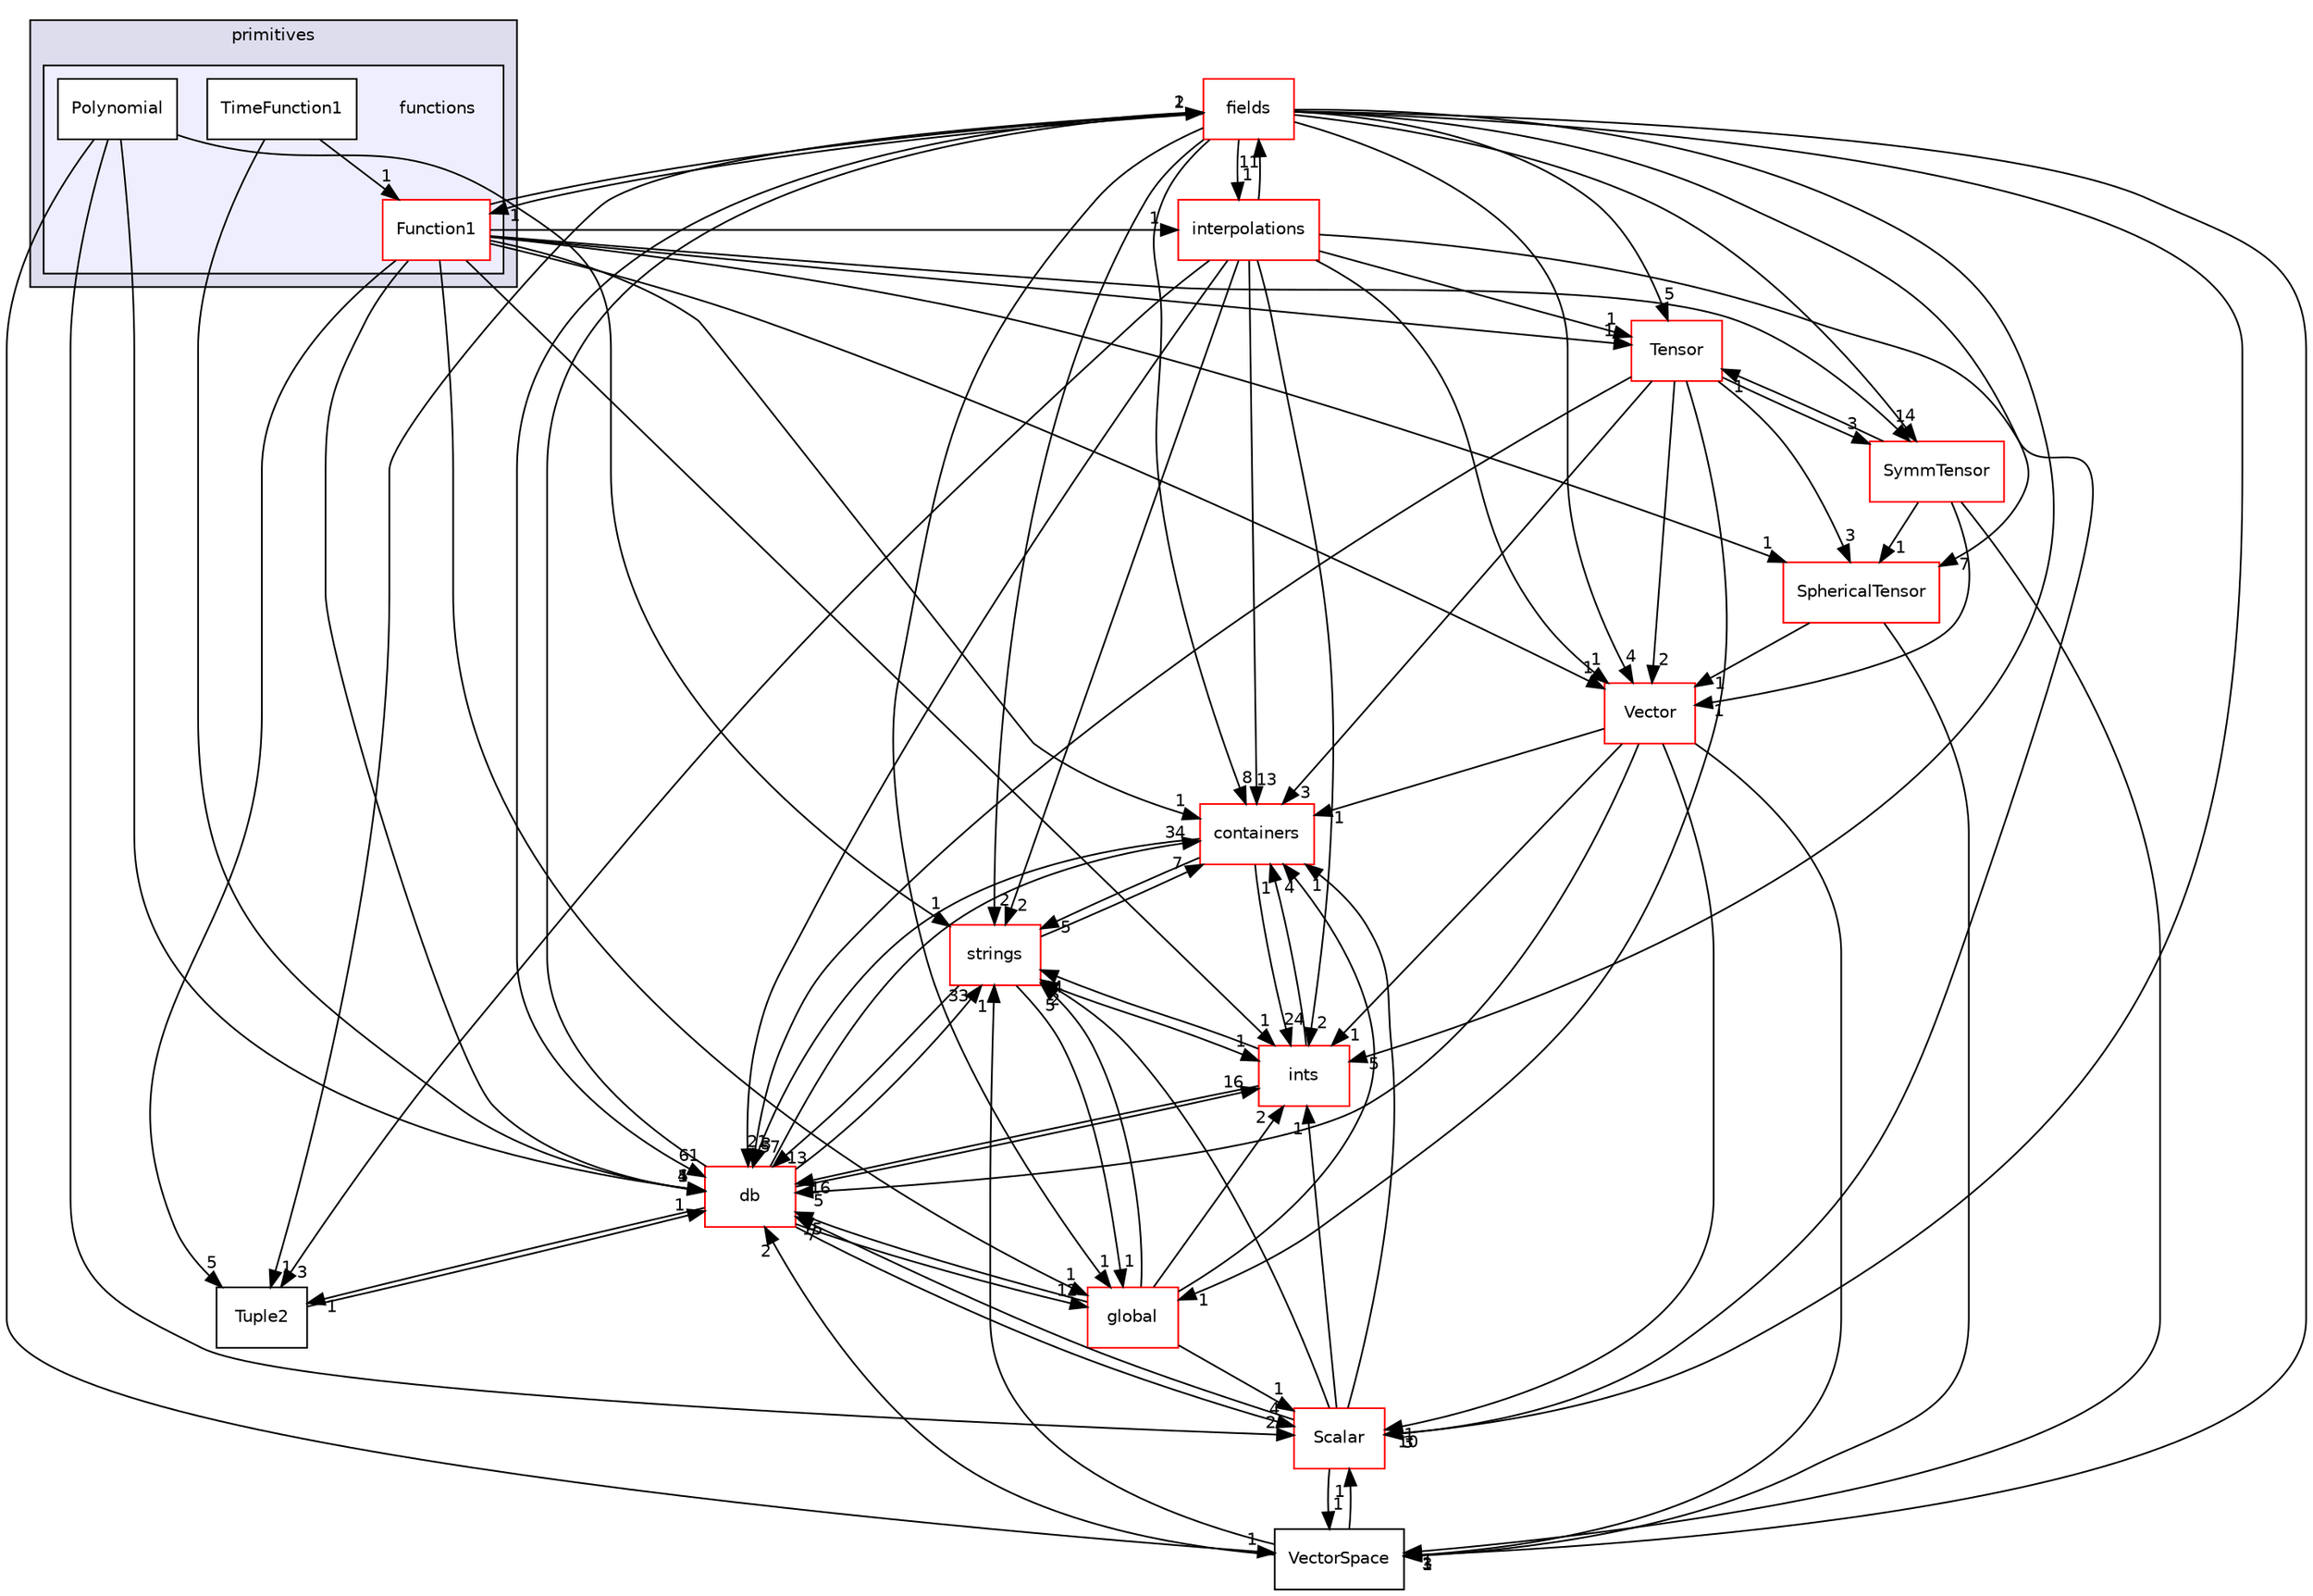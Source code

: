 digraph "src/OpenFOAM/primitives/functions" {
  bgcolor=transparent;
  compound=true
  node [ fontsize="10", fontname="Helvetica"];
  edge [ labelfontsize="10", labelfontname="Helvetica"];
  subgraph clusterdir_3e50f45338116b169052b428016851aa {
    graph [ bgcolor="#ddddee", pencolor="black", label="primitives" fontname="Helvetica", fontsize="10", URL="dir_3e50f45338116b169052b428016851aa.html"]
  subgraph clusterdir_d9e7e9a9f2a6b8c09f93ad92e1b15a84 {
    graph [ bgcolor="#eeeeff", pencolor="black", label="" URL="dir_d9e7e9a9f2a6b8c09f93ad92e1b15a84.html"];
    dir_d9e7e9a9f2a6b8c09f93ad92e1b15a84 [shape=plaintext label="functions"];
    dir_bf4f273fcff898a8e57532425217d669 [shape=box label="Function1" color="red" fillcolor="white" style="filled" URL="dir_bf4f273fcff898a8e57532425217d669.html"];
    dir_5ec9ab2d6f5ddd0660644904e6a488ad [shape=box label="Polynomial" color="black" fillcolor="white" style="filled" URL="dir_5ec9ab2d6f5ddd0660644904e6a488ad.html"];
    dir_f656d459781a4d3a211438a123fb6b16 [shape=box label="TimeFunction1" color="black" fillcolor="white" style="filled" URL="dir_f656d459781a4d3a211438a123fb6b16.html"];
  }
  }
  dir_962442b8f989d5529fab5e0f0e4ffb74 [shape=box label="fields" color="red" URL="dir_962442b8f989d5529fab5e0f0e4ffb74.html"];
  dir_19d0872053bde092be81d7fe3f56cbf7 [shape=box label="containers" color="red" URL="dir_19d0872053bde092be81d7fe3f56cbf7.html"];
  dir_ce1ee507886310df0e74ee2e624fbc88 [shape=box label="strings" color="red" URL="dir_ce1ee507886310df0e74ee2e624fbc88.html"];
  dir_15da0e2a135f43ffeb4645c968ce8ac7 [shape=box label="Tensor" color="red" URL="dir_15da0e2a135f43ffeb4645c968ce8ac7.html"];
  dir_246f7a9c53924f474d87efd38f207066 [shape=box label="Tuple2" URL="dir_246f7a9c53924f474d87efd38f207066.html"];
  dir_e764f87aebd421bcba631b254777cd25 [shape=box label="interpolations" color="red" URL="dir_e764f87aebd421bcba631b254777cd25.html"];
  dir_b4f4914e791ff496381862f16be45bae [shape=box label="Scalar" color="red" URL="dir_b4f4914e791ff496381862f16be45bae.html"];
  dir_6ef5fbba1c02603637a533e2f686aa62 [shape=box label="Vector" color="red" URL="dir_6ef5fbba1c02603637a533e2f686aa62.html"];
  dir_63c634f7a7cfd679ac26c67fb30fc32f [shape=box label="db" color="red" URL="dir_63c634f7a7cfd679ac26c67fb30fc32f.html"];
  dir_8583492183f4d27c76555f8f333dd07b [shape=box label="global" color="red" URL="dir_8583492183f4d27c76555f8f333dd07b.html"];
  dir_67e43ffa00fdb90d8ab20f3d61175616 [shape=box label="VectorSpace" URL="dir_67e43ffa00fdb90d8ab20f3d61175616.html"];
  dir_b065e1a4bed1b058c87ac57271f42191 [shape=box label="SphericalTensor" color="red" URL="dir_b065e1a4bed1b058c87ac57271f42191.html"];
  dir_086c067a0e64eeb439d30ae0c44248d8 [shape=box label="ints" color="red" URL="dir_086c067a0e64eeb439d30ae0c44248d8.html"];
  dir_1dd80385453c5b0e9d626c2fdc4e90dc [shape=box label="SymmTensor" color="red" URL="dir_1dd80385453c5b0e9d626c2fdc4e90dc.html"];
  dir_962442b8f989d5529fab5e0f0e4ffb74->dir_19d0872053bde092be81d7fe3f56cbf7 [headlabel="8", labeldistance=1.5 headhref="dir_002020_001901.html"];
  dir_962442b8f989d5529fab5e0f0e4ffb74->dir_ce1ee507886310df0e74ee2e624fbc88 [headlabel="2", labeldistance=1.5 headhref="dir_002020_002401.html"];
  dir_962442b8f989d5529fab5e0f0e4ffb74->dir_15da0e2a135f43ffeb4645c968ce8ac7 [headlabel="5", labeldistance=1.5 headhref="dir_002020_002416.html"];
  dir_962442b8f989d5529fab5e0f0e4ffb74->dir_246f7a9c53924f474d87efd38f207066 [headlabel="1", labeldistance=1.5 headhref="dir_002020_002425.html"];
  dir_962442b8f989d5529fab5e0f0e4ffb74->dir_e764f87aebd421bcba631b254777cd25 [headlabel="1", labeldistance=1.5 headhref="dir_002020_002118.html"];
  dir_962442b8f989d5529fab5e0f0e4ffb74->dir_b4f4914e791ff496381862f16be45bae [headlabel="10", labeldistance=1.5 headhref="dir_002020_002381.html"];
  dir_962442b8f989d5529fab5e0f0e4ffb74->dir_6ef5fbba1c02603637a533e2f686aa62 [headlabel="4", labeldistance=1.5 headhref="dir_002020_002426.html"];
  dir_962442b8f989d5529fab5e0f0e4ffb74->dir_63c634f7a7cfd679ac26c67fb30fc32f [headlabel="61", labeldistance=1.5 headhref="dir_002020_001952.html"];
  dir_962442b8f989d5529fab5e0f0e4ffb74->dir_bf4f273fcff898a8e57532425217d669 [headlabel="1", labeldistance=1.5 headhref="dir_002020_002339.html"];
  dir_962442b8f989d5529fab5e0f0e4ffb74->dir_8583492183f4d27c76555f8f333dd07b [headlabel="1", labeldistance=1.5 headhref="dir_002020_002096.html"];
  dir_962442b8f989d5529fab5e0f0e4ffb74->dir_67e43ffa00fdb90d8ab20f3d61175616 [headlabel="3", labeldistance=1.5 headhref="dir_002020_002434.html"];
  dir_962442b8f989d5529fab5e0f0e4ffb74->dir_b065e1a4bed1b058c87ac57271f42191 [headlabel="7", labeldistance=1.5 headhref="dir_002020_002396.html"];
  dir_962442b8f989d5529fab5e0f0e4ffb74->dir_086c067a0e64eeb439d30ae0c44248d8 [headlabel="5", labeldistance=1.5 headhref="dir_002020_002356.html"];
  dir_962442b8f989d5529fab5e0f0e4ffb74->dir_1dd80385453c5b0e9d626c2fdc4e90dc [headlabel="4", labeldistance=1.5 headhref="dir_002020_002411.html"];
  dir_19d0872053bde092be81d7fe3f56cbf7->dir_ce1ee507886310df0e74ee2e624fbc88 [headlabel="5", labeldistance=1.5 headhref="dir_001901_002401.html"];
  dir_19d0872053bde092be81d7fe3f56cbf7->dir_63c634f7a7cfd679ac26c67fb30fc32f [headlabel="57", labeldistance=1.5 headhref="dir_001901_001952.html"];
  dir_19d0872053bde092be81d7fe3f56cbf7->dir_086c067a0e64eeb439d30ae0c44248d8 [headlabel="24", labeldistance=1.5 headhref="dir_001901_002356.html"];
  dir_ce1ee507886310df0e74ee2e624fbc88->dir_19d0872053bde092be81d7fe3f56cbf7 [headlabel="7", labeldistance=1.5 headhref="dir_002401_001901.html"];
  dir_ce1ee507886310df0e74ee2e624fbc88->dir_63c634f7a7cfd679ac26c67fb30fc32f [headlabel="13", labeldistance=1.5 headhref="dir_002401_001952.html"];
  dir_ce1ee507886310df0e74ee2e624fbc88->dir_8583492183f4d27c76555f8f333dd07b [headlabel="1", labeldistance=1.5 headhref="dir_002401_002096.html"];
  dir_ce1ee507886310df0e74ee2e624fbc88->dir_086c067a0e64eeb439d30ae0c44248d8 [headlabel="1", labeldistance=1.5 headhref="dir_002401_002356.html"];
  dir_f656d459781a4d3a211438a123fb6b16->dir_63c634f7a7cfd679ac26c67fb30fc32f [headlabel="1", labeldistance=1.5 headhref="dir_002349_001952.html"];
  dir_f656d459781a4d3a211438a123fb6b16->dir_bf4f273fcff898a8e57532425217d669 [headlabel="1", labeldistance=1.5 headhref="dir_002349_002339.html"];
  dir_15da0e2a135f43ffeb4645c968ce8ac7->dir_19d0872053bde092be81d7fe3f56cbf7 [headlabel="3", labeldistance=1.5 headhref="dir_002416_001901.html"];
  dir_15da0e2a135f43ffeb4645c968ce8ac7->dir_6ef5fbba1c02603637a533e2f686aa62 [headlabel="2", labeldistance=1.5 headhref="dir_002416_002426.html"];
  dir_15da0e2a135f43ffeb4645c968ce8ac7->dir_63c634f7a7cfd679ac26c67fb30fc32f [headlabel="3", labeldistance=1.5 headhref="dir_002416_001952.html"];
  dir_15da0e2a135f43ffeb4645c968ce8ac7->dir_8583492183f4d27c76555f8f333dd07b [headlabel="1", labeldistance=1.5 headhref="dir_002416_002096.html"];
  dir_15da0e2a135f43ffeb4645c968ce8ac7->dir_b065e1a4bed1b058c87ac57271f42191 [headlabel="3", labeldistance=1.5 headhref="dir_002416_002396.html"];
  dir_15da0e2a135f43ffeb4645c968ce8ac7->dir_1dd80385453c5b0e9d626c2fdc4e90dc [headlabel="3", labeldistance=1.5 headhref="dir_002416_002411.html"];
  dir_246f7a9c53924f474d87efd38f207066->dir_63c634f7a7cfd679ac26c67fb30fc32f [headlabel="1", labeldistance=1.5 headhref="dir_002425_001952.html"];
  dir_e764f87aebd421bcba631b254777cd25->dir_962442b8f989d5529fab5e0f0e4ffb74 [headlabel="11", labeldistance=1.5 headhref="dir_002118_002020.html"];
  dir_e764f87aebd421bcba631b254777cd25->dir_19d0872053bde092be81d7fe3f56cbf7 [headlabel="13", labeldistance=1.5 headhref="dir_002118_001901.html"];
  dir_e764f87aebd421bcba631b254777cd25->dir_ce1ee507886310df0e74ee2e624fbc88 [headlabel="2", labeldistance=1.5 headhref="dir_002118_002401.html"];
  dir_e764f87aebd421bcba631b254777cd25->dir_15da0e2a135f43ffeb4645c968ce8ac7 [headlabel="1", labeldistance=1.5 headhref="dir_002118_002416.html"];
  dir_e764f87aebd421bcba631b254777cd25->dir_246f7a9c53924f474d87efd38f207066 [headlabel="3", labeldistance=1.5 headhref="dir_002118_002425.html"];
  dir_e764f87aebd421bcba631b254777cd25->dir_b4f4914e791ff496381862f16be45bae [headlabel="3", labeldistance=1.5 headhref="dir_002118_002381.html"];
  dir_e764f87aebd421bcba631b254777cd25->dir_6ef5fbba1c02603637a533e2f686aa62 [headlabel="1", labeldistance=1.5 headhref="dir_002118_002426.html"];
  dir_e764f87aebd421bcba631b254777cd25->dir_63c634f7a7cfd679ac26c67fb30fc32f [headlabel="21", labeldistance=1.5 headhref="dir_002118_001952.html"];
  dir_e764f87aebd421bcba631b254777cd25->dir_086c067a0e64eeb439d30ae0c44248d8 [headlabel="2", labeldistance=1.5 headhref="dir_002118_002356.html"];
  dir_b4f4914e791ff496381862f16be45bae->dir_19d0872053bde092be81d7fe3f56cbf7 [headlabel="1", labeldistance=1.5 headhref="dir_002381_001901.html"];
  dir_b4f4914e791ff496381862f16be45bae->dir_ce1ee507886310df0e74ee2e624fbc88 [headlabel="2", labeldistance=1.5 headhref="dir_002381_002401.html"];
  dir_b4f4914e791ff496381862f16be45bae->dir_63c634f7a7cfd679ac26c67fb30fc32f [headlabel="7", labeldistance=1.5 headhref="dir_002381_001952.html"];
  dir_b4f4914e791ff496381862f16be45bae->dir_67e43ffa00fdb90d8ab20f3d61175616 [headlabel="1", labeldistance=1.5 headhref="dir_002381_002434.html"];
  dir_b4f4914e791ff496381862f16be45bae->dir_086c067a0e64eeb439d30ae0c44248d8 [headlabel="1", labeldistance=1.5 headhref="dir_002381_002356.html"];
  dir_6ef5fbba1c02603637a533e2f686aa62->dir_19d0872053bde092be81d7fe3f56cbf7 [headlabel="1", labeldistance=1.5 headhref="dir_002426_001901.html"];
  dir_6ef5fbba1c02603637a533e2f686aa62->dir_b4f4914e791ff496381862f16be45bae [headlabel="1", labeldistance=1.5 headhref="dir_002426_002381.html"];
  dir_6ef5fbba1c02603637a533e2f686aa62->dir_63c634f7a7cfd679ac26c67fb30fc32f [headlabel="5", labeldistance=1.5 headhref="dir_002426_001952.html"];
  dir_6ef5fbba1c02603637a533e2f686aa62->dir_67e43ffa00fdb90d8ab20f3d61175616 [headlabel="1", labeldistance=1.5 headhref="dir_002426_002434.html"];
  dir_6ef5fbba1c02603637a533e2f686aa62->dir_086c067a0e64eeb439d30ae0c44248d8 [headlabel="1", labeldistance=1.5 headhref="dir_002426_002356.html"];
  dir_63c634f7a7cfd679ac26c67fb30fc32f->dir_962442b8f989d5529fab5e0f0e4ffb74 [headlabel="1", labeldistance=1.5 headhref="dir_001952_002020.html"];
  dir_63c634f7a7cfd679ac26c67fb30fc32f->dir_19d0872053bde092be81d7fe3f56cbf7 [headlabel="34", labeldistance=1.5 headhref="dir_001952_001901.html"];
  dir_63c634f7a7cfd679ac26c67fb30fc32f->dir_ce1ee507886310df0e74ee2e624fbc88 [headlabel="33", labeldistance=1.5 headhref="dir_001952_002401.html"];
  dir_63c634f7a7cfd679ac26c67fb30fc32f->dir_246f7a9c53924f474d87efd38f207066 [headlabel="1", labeldistance=1.5 headhref="dir_001952_002425.html"];
  dir_63c634f7a7cfd679ac26c67fb30fc32f->dir_b4f4914e791ff496381862f16be45bae [headlabel="4", labeldistance=1.5 headhref="dir_001952_002381.html"];
  dir_63c634f7a7cfd679ac26c67fb30fc32f->dir_8583492183f4d27c76555f8f333dd07b [headlabel="12", labeldistance=1.5 headhref="dir_001952_002096.html"];
  dir_63c634f7a7cfd679ac26c67fb30fc32f->dir_086c067a0e64eeb439d30ae0c44248d8 [headlabel="16", labeldistance=1.5 headhref="dir_001952_002356.html"];
  dir_bf4f273fcff898a8e57532425217d669->dir_962442b8f989d5529fab5e0f0e4ffb74 [headlabel="2", labeldistance=1.5 headhref="dir_002339_002020.html"];
  dir_bf4f273fcff898a8e57532425217d669->dir_19d0872053bde092be81d7fe3f56cbf7 [headlabel="1", labeldistance=1.5 headhref="dir_002339_001901.html"];
  dir_bf4f273fcff898a8e57532425217d669->dir_15da0e2a135f43ffeb4645c968ce8ac7 [headlabel="1", labeldistance=1.5 headhref="dir_002339_002416.html"];
  dir_bf4f273fcff898a8e57532425217d669->dir_246f7a9c53924f474d87efd38f207066 [headlabel="5", labeldistance=1.5 headhref="dir_002339_002425.html"];
  dir_bf4f273fcff898a8e57532425217d669->dir_e764f87aebd421bcba631b254777cd25 [headlabel="1", labeldistance=1.5 headhref="dir_002339_002118.html"];
  dir_bf4f273fcff898a8e57532425217d669->dir_6ef5fbba1c02603637a533e2f686aa62 [headlabel="1", labeldistance=1.5 headhref="dir_002339_002426.html"];
  dir_bf4f273fcff898a8e57532425217d669->dir_63c634f7a7cfd679ac26c67fb30fc32f [headlabel="5", labeldistance=1.5 headhref="dir_002339_001952.html"];
  dir_bf4f273fcff898a8e57532425217d669->dir_8583492183f4d27c76555f8f333dd07b [headlabel="1", labeldistance=1.5 headhref="dir_002339_002096.html"];
  dir_bf4f273fcff898a8e57532425217d669->dir_b065e1a4bed1b058c87ac57271f42191 [headlabel="1", labeldistance=1.5 headhref="dir_002339_002396.html"];
  dir_bf4f273fcff898a8e57532425217d669->dir_086c067a0e64eeb439d30ae0c44248d8 [headlabel="1", labeldistance=1.5 headhref="dir_002339_002356.html"];
  dir_bf4f273fcff898a8e57532425217d669->dir_1dd80385453c5b0e9d626c2fdc4e90dc [headlabel="1", labeldistance=1.5 headhref="dir_002339_002411.html"];
  dir_8583492183f4d27c76555f8f333dd07b->dir_19d0872053bde092be81d7fe3f56cbf7 [headlabel="4", labeldistance=1.5 headhref="dir_002096_001901.html"];
  dir_8583492183f4d27c76555f8f333dd07b->dir_ce1ee507886310df0e74ee2e624fbc88 [headlabel="5", labeldistance=1.5 headhref="dir_002096_002401.html"];
  dir_8583492183f4d27c76555f8f333dd07b->dir_b4f4914e791ff496381862f16be45bae [headlabel="1", labeldistance=1.5 headhref="dir_002096_002381.html"];
  dir_8583492183f4d27c76555f8f333dd07b->dir_63c634f7a7cfd679ac26c67fb30fc32f [headlabel="15", labeldistance=1.5 headhref="dir_002096_001952.html"];
  dir_8583492183f4d27c76555f8f333dd07b->dir_086c067a0e64eeb439d30ae0c44248d8 [headlabel="2", labeldistance=1.5 headhref="dir_002096_002356.html"];
  dir_67e43ffa00fdb90d8ab20f3d61175616->dir_ce1ee507886310df0e74ee2e624fbc88 [headlabel="1", labeldistance=1.5 headhref="dir_002434_002401.html"];
  dir_67e43ffa00fdb90d8ab20f3d61175616->dir_b4f4914e791ff496381862f16be45bae [headlabel="1", labeldistance=1.5 headhref="dir_002434_002381.html"];
  dir_67e43ffa00fdb90d8ab20f3d61175616->dir_63c634f7a7cfd679ac26c67fb30fc32f [headlabel="2", labeldistance=1.5 headhref="dir_002434_001952.html"];
  dir_5ec9ab2d6f5ddd0660644904e6a488ad->dir_ce1ee507886310df0e74ee2e624fbc88 [headlabel="1", labeldistance=1.5 headhref="dir_002348_002401.html"];
  dir_5ec9ab2d6f5ddd0660644904e6a488ad->dir_b4f4914e791ff496381862f16be45bae [headlabel="2", labeldistance=1.5 headhref="dir_002348_002381.html"];
  dir_5ec9ab2d6f5ddd0660644904e6a488ad->dir_63c634f7a7cfd679ac26c67fb30fc32f [headlabel="4", labeldistance=1.5 headhref="dir_002348_001952.html"];
  dir_5ec9ab2d6f5ddd0660644904e6a488ad->dir_67e43ffa00fdb90d8ab20f3d61175616 [headlabel="1", labeldistance=1.5 headhref="dir_002348_002434.html"];
  dir_b065e1a4bed1b058c87ac57271f42191->dir_6ef5fbba1c02603637a533e2f686aa62 [headlabel="1", labeldistance=1.5 headhref="dir_002396_002426.html"];
  dir_b065e1a4bed1b058c87ac57271f42191->dir_67e43ffa00fdb90d8ab20f3d61175616 [headlabel="1", labeldistance=1.5 headhref="dir_002396_002434.html"];
  dir_086c067a0e64eeb439d30ae0c44248d8->dir_19d0872053bde092be81d7fe3f56cbf7 [headlabel="1", labeldistance=1.5 headhref="dir_002356_001901.html"];
  dir_086c067a0e64eeb439d30ae0c44248d8->dir_ce1ee507886310df0e74ee2e624fbc88 [headlabel="4", labeldistance=1.5 headhref="dir_002356_002401.html"];
  dir_086c067a0e64eeb439d30ae0c44248d8->dir_63c634f7a7cfd679ac26c67fb30fc32f [headlabel="16", labeldistance=1.5 headhref="dir_002356_001952.html"];
  dir_1dd80385453c5b0e9d626c2fdc4e90dc->dir_15da0e2a135f43ffeb4645c968ce8ac7 [headlabel="1", labeldistance=1.5 headhref="dir_002411_002416.html"];
  dir_1dd80385453c5b0e9d626c2fdc4e90dc->dir_6ef5fbba1c02603637a533e2f686aa62 [headlabel="1", labeldistance=1.5 headhref="dir_002411_002426.html"];
  dir_1dd80385453c5b0e9d626c2fdc4e90dc->dir_67e43ffa00fdb90d8ab20f3d61175616 [headlabel="1", labeldistance=1.5 headhref="dir_002411_002434.html"];
  dir_1dd80385453c5b0e9d626c2fdc4e90dc->dir_b065e1a4bed1b058c87ac57271f42191 [headlabel="1", labeldistance=1.5 headhref="dir_002411_002396.html"];
}
